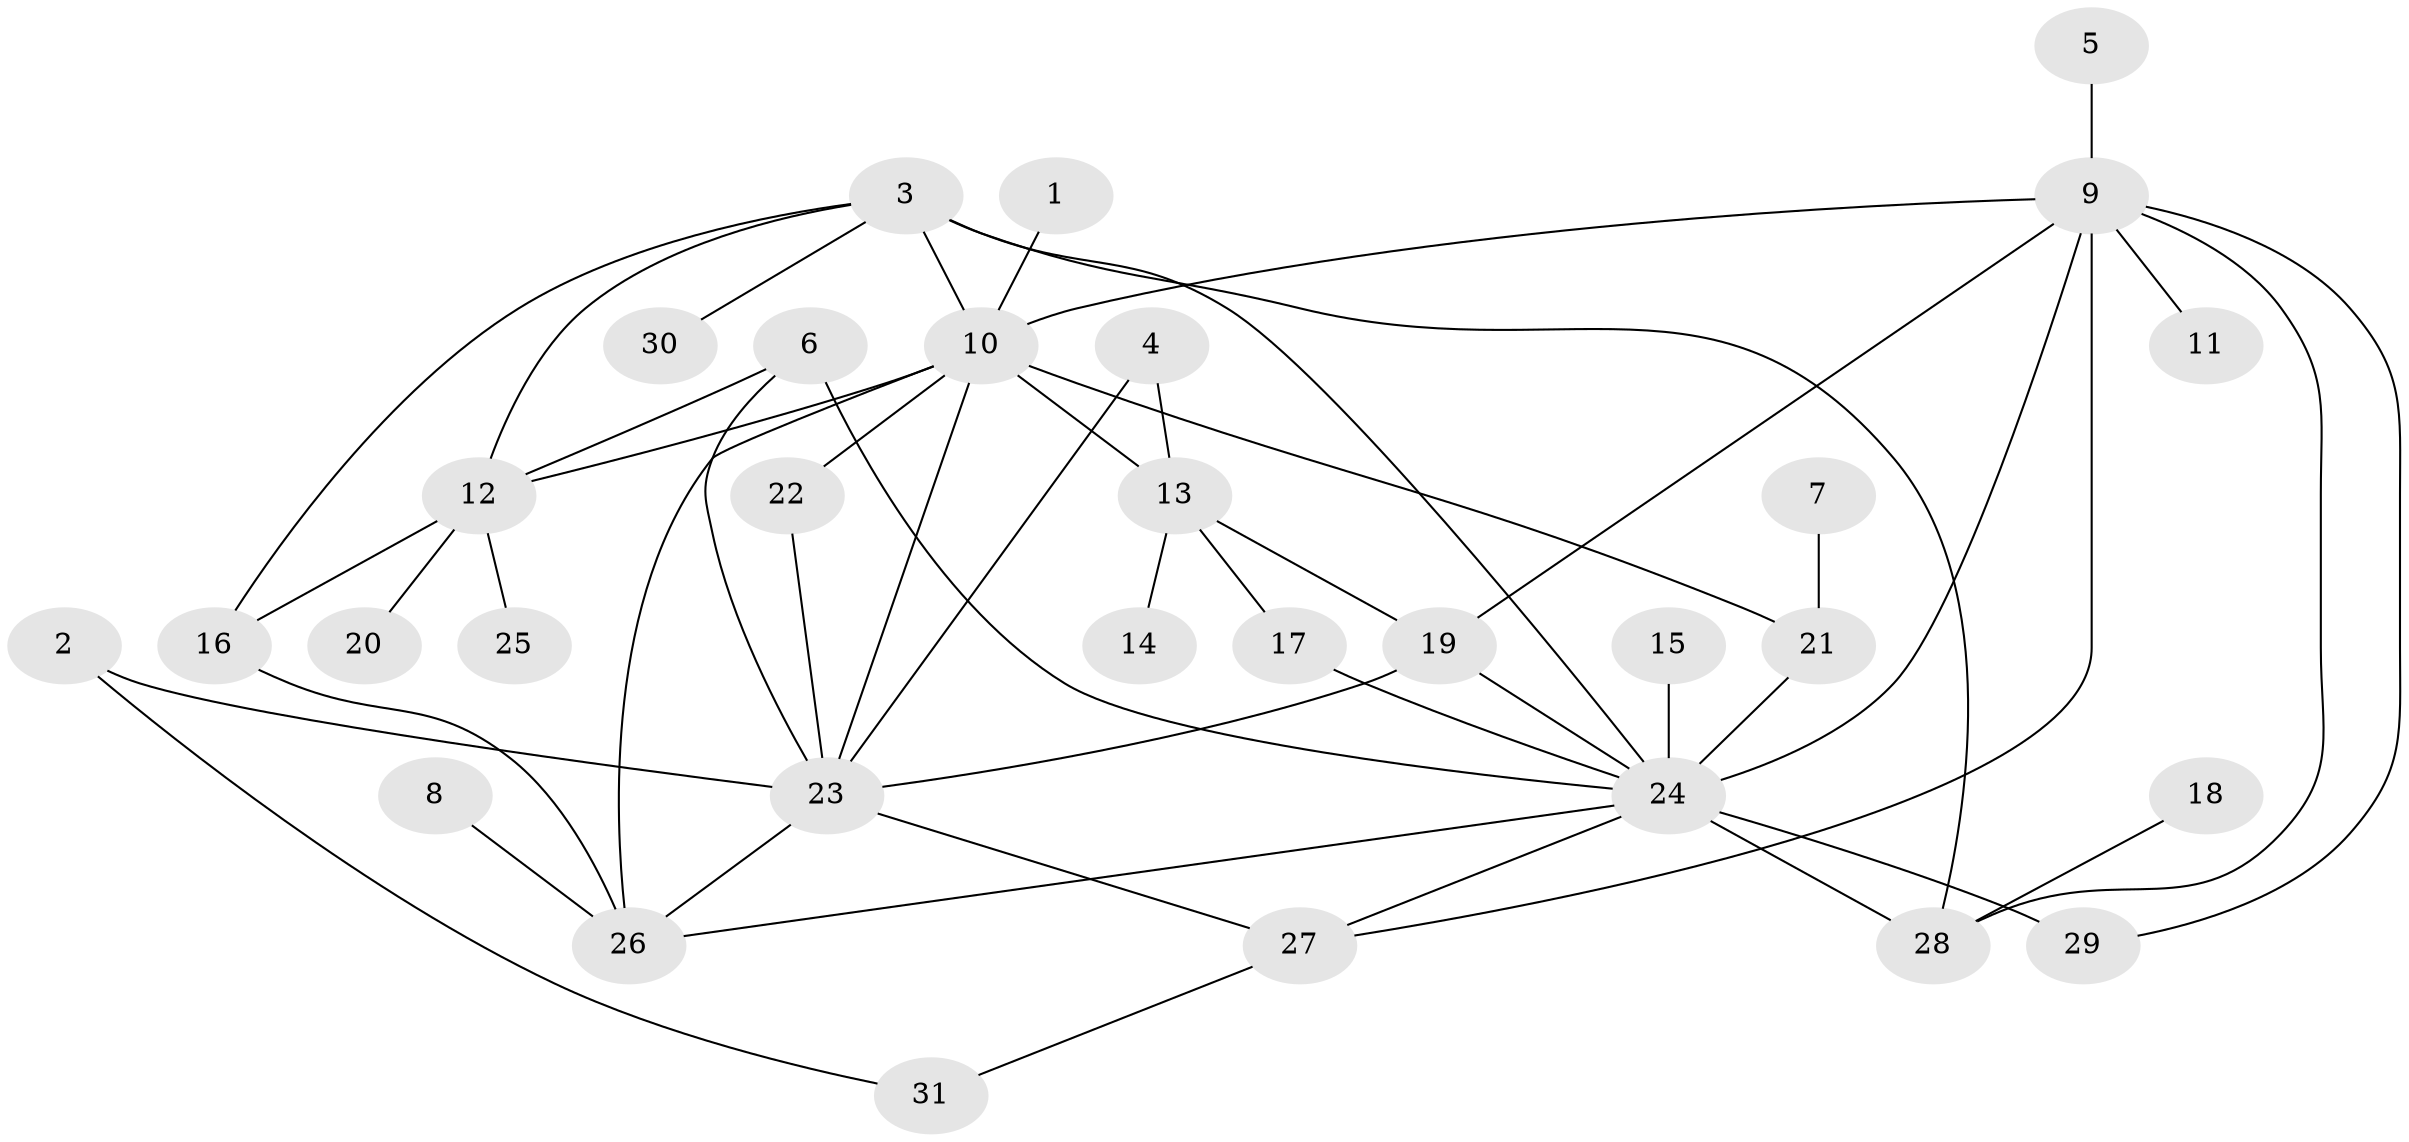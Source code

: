 // original degree distribution, {8: 0.02, 13: 0.02, 5: 0.03, 6: 0.02, 1: 0.52, 11: 0.01, 4: 0.09, 3: 0.08, 12: 0.01, 9: 0.01, 7: 0.01, 2: 0.18}
// Generated by graph-tools (version 1.1) at 2025/36/03/04/25 23:36:42]
// undirected, 31 vertices, 51 edges
graph export_dot {
  node [color=gray90,style=filled];
  1;
  2;
  3;
  4;
  5;
  6;
  7;
  8;
  9;
  10;
  11;
  12;
  13;
  14;
  15;
  16;
  17;
  18;
  19;
  20;
  21;
  22;
  23;
  24;
  25;
  26;
  27;
  28;
  29;
  30;
  31;
  1 -- 10 [weight=1.0];
  2 -- 23 [weight=1.0];
  2 -- 31 [weight=1.0];
  3 -- 10 [weight=1.0];
  3 -- 12 [weight=1.0];
  3 -- 16 [weight=1.0];
  3 -- 24 [weight=1.0];
  3 -- 28 [weight=2.0];
  3 -- 30 [weight=1.0];
  4 -- 13 [weight=1.0];
  4 -- 23 [weight=1.0];
  5 -- 9 [weight=1.0];
  6 -- 12 [weight=1.0];
  6 -- 23 [weight=1.0];
  6 -- 24 [weight=1.0];
  7 -- 21 [weight=1.0];
  8 -- 26 [weight=1.0];
  9 -- 10 [weight=1.0];
  9 -- 11 [weight=1.0];
  9 -- 19 [weight=1.0];
  9 -- 24 [weight=1.0];
  9 -- 27 [weight=1.0];
  9 -- 28 [weight=1.0];
  9 -- 29 [weight=1.0];
  10 -- 12 [weight=1.0];
  10 -- 13 [weight=1.0];
  10 -- 21 [weight=1.0];
  10 -- 22 [weight=1.0];
  10 -- 23 [weight=1.0];
  10 -- 26 [weight=1.0];
  12 -- 16 [weight=1.0];
  12 -- 20 [weight=1.0];
  12 -- 25 [weight=1.0];
  13 -- 14 [weight=1.0];
  13 -- 17 [weight=1.0];
  13 -- 19 [weight=1.0];
  15 -- 24 [weight=2.0];
  16 -- 26 [weight=1.0];
  17 -- 24 [weight=1.0];
  18 -- 28 [weight=1.0];
  19 -- 23 [weight=1.0];
  19 -- 24 [weight=1.0];
  21 -- 24 [weight=2.0];
  22 -- 23 [weight=1.0];
  23 -- 26 [weight=1.0];
  23 -- 27 [weight=1.0];
  24 -- 26 [weight=1.0];
  24 -- 27 [weight=1.0];
  24 -- 28 [weight=2.0];
  24 -- 29 [weight=2.0];
  27 -- 31 [weight=1.0];
}
